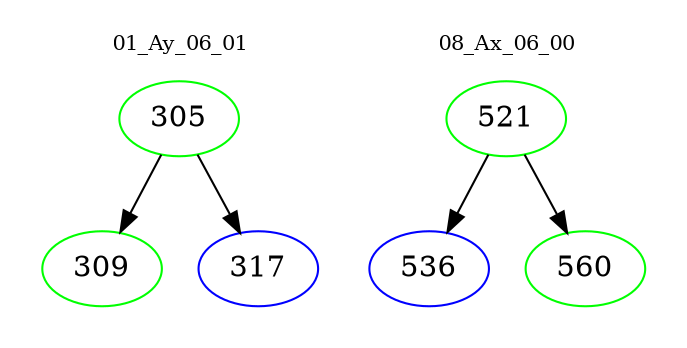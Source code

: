 digraph{
subgraph cluster_0 {
color = white
label = "01_Ay_06_01";
fontsize=10;
T0_305 [label="305", color="green"]
T0_305 -> T0_309 [color="black"]
T0_309 [label="309", color="green"]
T0_305 -> T0_317 [color="black"]
T0_317 [label="317", color="blue"]
}
subgraph cluster_1 {
color = white
label = "08_Ax_06_00";
fontsize=10;
T1_521 [label="521", color="green"]
T1_521 -> T1_536 [color="black"]
T1_536 [label="536", color="blue"]
T1_521 -> T1_560 [color="black"]
T1_560 [label="560", color="green"]
}
}
